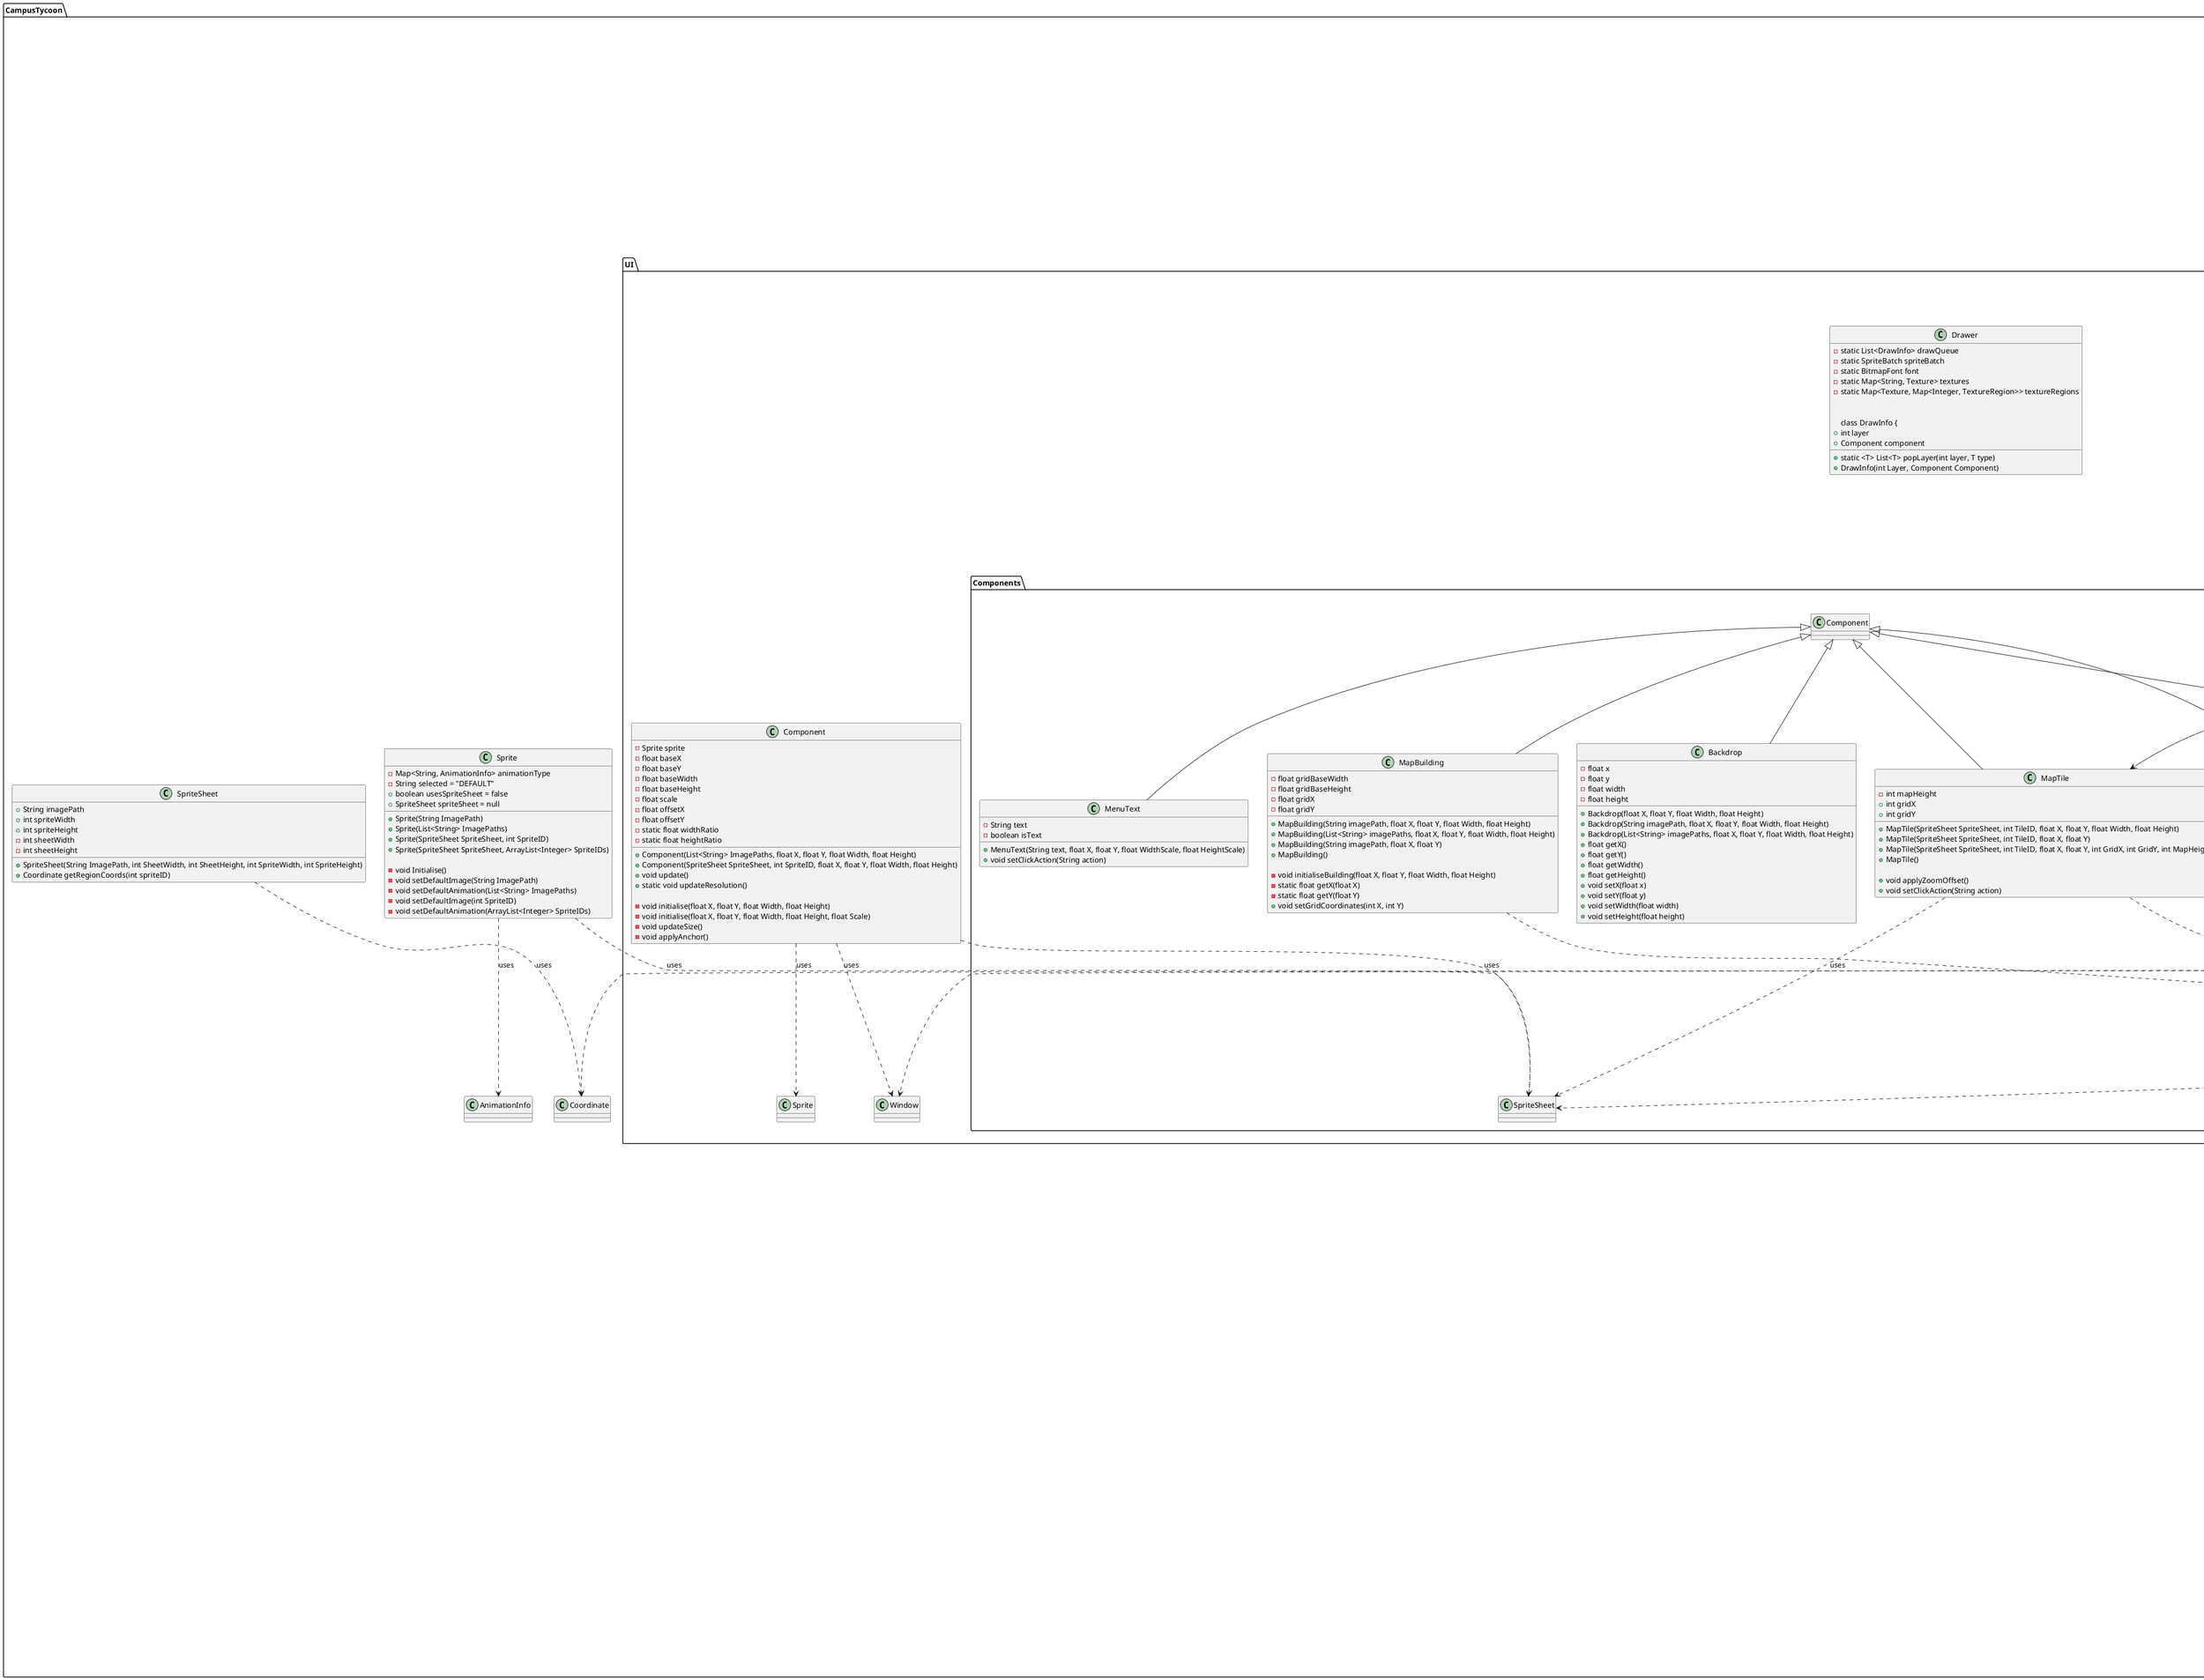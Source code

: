 @startuml
package CampusTycoon {
    package GameLogic {

        class GameUtils {
            +static void createEndScreenUI()
            +static void createGameplayUI()
            +static void createEventPopupUI(Event event)
            +static void startGame()
            +static void leaderboardUI()
            +static void loadLeaderboard()
            +static void createStartScreenUI()
            +static void createSaveScreenUI()
            +static void createLeaderboardScreenUI()
        }
        'TODO: the link for the GameUtils class'

        GameUtils ..> Event : uses

        class InputHandler implements InputProcessor {
            -static final int LeftClick = 0
            -static final int RightClick = 1
            -static final int MiddleClick = 2
            -static List<Component> clickables = new ArrayList<Component>()
            -static boolean leftClickDown = false

            +static void remove(Component component)
            +static void clear()
            +static void add(Component button)
            +static void add(List<Component> buttons)
        }
        'TODO: the link for the InputHandler class'

        InputHandler ..> Component : uses
        InputHandler ..> Camera : uses
        InputHandler ..> Window : uses

        class Main extends Game {
            +static InputMultiplexer multiplexer

            +void create()
        }
        'TODO: the link for the Main class'

        Main ..> InputMultiplexer : uses
        Main ..> saveScreen : uses
        Main ..> Stage : uses
        Main ..> ScreenViewport : uses
        Main ..> InputHandler : uses
        Main ..> Gdx : uses
        Main ..> Screen : uses
        Main ..> StartScreen : uses
        Main ..> ScreenUtils : uses

        'TODO: the building class folder  '
        package Building {
            class Building {
                +static final String buildingName = "null"
                +MapBuilding drawInfo
                +Coordinate position
                +int width
                +int height
                +int cost

                +Building()
                +Building(Coordinate Position)
                +Building(Coordinate Position, String ImagePath, int Width, int Height)
                +void setPosition(Coordinate Position)
            }
            'TODO: the link for the Building class'

            Building ..> Coordinate : uses
            Building ..> MapBuilding : uses
            Building ..> Anchor : uses
            Building ..> BuildingCounter : uses

            class Accommodation extends Building {
                +static final String defaultImage = "Buildings\\Accommodation.png"
                +static final String buildingName = "Accommodation"
                +static int width = 3
                +static int height = 3
                +static int cost = 50

                +Accommodation(Coordinate Position)
                +Accommodation()
                +void incrementBuildingCounter()
            }
            'TODO: the link for the Accommodation class'

            Accommodation ..> Coordinate : uses
            Accommodation ..> BuildingCounter : uses

            class Cafeteria extends Building {
                +static final String defaultImage = "Buildings\\Cafeteria.png"
                +static final String buildingName = "Cafeteria"
                +static int width = 3
                +static int height = 3
                +static int cost = 30

                +Cafeteria(Coordinate Position)
                +Cafeteria()
                +void incrementBuildingCounter()
            }
            'TODO: the link for the Cafeteria class'

            Cafeteria ..> Coordinate : uses
            Cafeteria ..> BuildingCounter : uses

            class Relaxation extends Building {
                +static final String defaultImage = "Buildings\\Relaxation.png"
                +static final String buildingName = "Relaxation"
                +static int width = 3
                +static int height = 3
                +static int cost = 50

                +Relaxation(Coordinate Position)
                +Relaxation()
                +void incrementBuildingCounter()
            }
            'TODO: the link for the Relaxation class'

            Relaxation ..> Coordinate : uses
            Relaxation ..> BuildingCounter : uses

            class Study extends Building {
                +static final String defaultImage = "Buildings\\Study.png"
                +static final String buildingName = "Study"
                +static int width = 3
                +static int height = 3
                +static int cost = 50

                +Study(Coordinate Position)
                +Study()
                +void incrementBuildingCounter()
            }
            'TODO: the link for the Study class'

            Study ..> Coordinate : uses
            Study ..> BuildingCounter : uses

            class Restaurant extends Building {
                +static final String defaultImage = "Buildings\\Restaurant.png"
                +static final String buildingName = "Restaurant"
                +static int width = 3
                +static int height = 3
                +static int cost = 40

                +Restaurant(Coordinate Position)
                +Restaurant()
                +void incrementBuildingCounter()
            }
            'TODO: the link for the Restaurant class'

            Restaurant ..> Coordinate : uses
            Restaurant ..> BuildingCounter : uses

            class SpaceStation extends Building {
                +static final String defaultImage = "Buildings\\SpaceStation.png"
                +static final String buildingName = "SpaceStation"
                +static int width = 2
                +static int height = 2
                +static int cost = 0

                +SpaceStation(Coordinate Position)
                +void incrementBuildingCounter()
            }
            'TODO: the link for the SpaceStation class'

            SpaceStation ..> Coordinate : uses
        }
        'TODO: the Events class folder  '
        package Event {
            class Event {
                +EventPopup eventUI
                +int choices
                +String eventText
                +String acceptText
                +String rejectText
                +List<String> choiceText
                +String resultText
                +int choice
                +Event()
                +void UI()
                +void chooseOption(int option)
                +void Option1()
                +void Option2()
                +void End()
                +void applyEffects()
            }
            class CatEvent extends Event {
                +CatEvent()
                +void applyEffects()

            }

            class DonateEvent extends Event {
                +StrikeEvent()
                +void applyEffects()
            }


            class StrikeEvent extends Event {
                +StrikeEvent()
                +void applyEffects()
            }

            enum EventsEnum {
                STRIKE, DONATE,CAT
            }
        }

        'TODO: the Tiles class folder  '
        package Tiles {

            class Grass implements Tile {
                +int getTileID()
                +String debugMessage()
            }
            'TODO: the link for the Grass class'

            Grass ..|> Tile

            class Grass implements Tile {
                +int getTileID()
                +String debugMessage()
            }
            'TODO: the link for the Grass class'

            Grass ..|> Tile

            class Mountain implements Tile {
                +int getTileID()
                +String debugMessage()
            }
            'TODO: the link for the Mountain class'

            Mountain ..|> Tile

            interface Tile {
                {static} +int SpriteSize = 64
                {static} +int SpriteMapSize = 12

                +int getTileID()
                +Coordinate getSpriteCoords()
                +String debugMessage()
            }
            'TODO: the link for the Tile interface'

            Tile ..> Coordinate : uses
        }

        class BuildingCounter {
            +static int getTotalBuildingCount()
            +static int getBuildingCount(String building)
            +static void increaseBuildingCounter(String building, int value)
            +static void decreaseBuildingCounter(String building, int value)
            +static void increaseBuildingCounter(int value)
            +static void decreaseBuildingCounter(int value)

            -static int getBuildingCountIndex(String building)
            -static int totalBuildingCount
            -static int[] buildingCounts
        }
        'TODO: the link for the BuildingCounter class'

        BuildingCounter ..> Accommodation : uses
        BuildingCounter ..> Study : uses
        BuildingCounter ..> Cafeteria : uses
        BuildingCounter ..> Relaxation : uses
        BuildingCounter ..> Restaurant : uses

        class Coordinate {
            +int x
            +int y

            +Coordinate()
            +Coordinate(int X, int Y)
            +double distance(Coordinate point)
        }


        class CoordinatePair {
            +Coordinate start
            +Coordinate end

            +CoordinatePair()
            +CoordinatePair(Coordinate Start, Coordinate End)
        }
        'TODO: the link for the CoordinatePair class'

        CoordinatePair ..> Coordinate : uses

        class Map {
            +void toggleBuildingPlacement(String building)
            +void placeBuilding(Coordinate position)
            -BuildingDisplay buildingDisplay
            -List<Building> buildings
            -boolean placing
            -String placementType
            -MapUtils mapUtils
        }
        'TODO: the link for the Map class'

        Map ..> Coordinate : uses
        Map ..> Building : uses
        Map ..> BuildingDisplay : uses
        Map ..> MapUtils : uses
        Map ..> SpaceStation : uses
        Map ..> Drawer : uses
        Map ..> SatisfactionMeter : uses

        class MapUtils {
            +void loadMap(Map map)
            +Tile getTile(int tileID)
        }
        'TODO: the link for the MapUtils class'

        MapUtils ..> Map : uses
        MapUtils ..> Tile : uses
        MapUtils ..> Grass : uses
        MapUtils ..> Lake : uses
        MapUtils ..> Mountain : uses
        MapUtils ..> York : uses
    }
    class Money {
        +static Component MoneyText
        -static int money = 1000

        +static int getMoney()
        +static void increaseMoney(int value)
        +static void decreaseMoney(int value)
        +static void updateDisplay()
        +static void resetMoney()
    }
    'TODO: the link for the Money class'

    Money ..> Component : uses

    class SatisfactionMeter {
        +static Component satisfactionText
        -static int satisfactionScore = 0
        -static int newscore = 0

        +static int getSatisfactionScore()
        +static void increaseSatisfactionScore(int value)
        +static void decreaseSatisfactionScore(int value)
        +static void updateDisplay()
        +static void resetSatisfactionScore()
    }
    'TODO: the link for the SatisfactionMeter class'

    SatisfactionMeter ..> Component : uses



    class Timer {
        +static MenuText text
        -static float timeRemaining
        +static boolean isRunning
        -boolean hasEnded
        +static ArrayList<EventsEnum> eventQueue
        +static float nextEvent
        +static float eventResult
        +static int score

        +Timer(float startTime)
        +void start()
    }

    Timer ..> MenuText : uses
    Timer ..> EventsEnum : uses
    Timer ..> CatEvent : uses
    Timer ..> DonateEvent : uses
    Timer ..> StrikeEvent : uses
    Timer ..> GameUtils : uses
    Timer ..> ScreenUtils : uses
    Timer ..> Drawer : uses
    Timer ..> SatisfactionMeter : uses

    class TimerTest{
        +void updateShouldDecreaseTimeRemaining()
        +void updateShouldEndWhenTimeUp()
        +void updateShouldNotChangeTimeRemainingWhenPaused()
        +void updateShouldNotEndWhenPausedAndTimeUp()

    }
    'TODO: the link for the Timer class'
    TimerTest --> Timer : uses

    class York {
        +String mapData
    }



    package UI {

        package Components {
            class Backdrop extends Component {
                +Backdrop(float X, float Y, float Width, float Height)
                +Backdrop(String imagePath, float X, float Y, float Width, float Height)
                +Backdrop(List<String> imagePaths, float X, float Y, float Width, float Height)
                +float getX()
                +float getY()
                +float getWidth()
                +float getHeight()
                +void setX(float x)
                +void setY(float y)
                +void setWidth(float width)
                +void setHeight(float height)
                -float x
                -float y
                -float width
                -float height
            }
            class Button extends Component {
                +void setClickAction(String Action)
                -static void toggleRelaxationBuilding(Boolean isAction)
                -static void ToggleRestaurantBuilding(Boolean isAction)
                -static void printBuildingChange()

            }

            'TODO: the link for the Button class'
            Button --> GameUtils : uses
            Button --> MapUtils : uses

            class Leaderboard extends Component {
                +static Map<String, Integer> leaderboardmap
                +Map<String, Integer> StringToMap(String input)
                +void updateScore()
            }

            class LeaderboardTest{
                +void addScoreToLeader() throws IOException
            }
            'TODO: the link for the Leaderboard class'
            LeaderboardTest ..> Leaderboard : uses

            class MapBuilding extends Component {
                -float gridBaseWidth
                -float gridBaseHeight
                -float gridX
                -float gridY

                +MapBuilding(String imagePath, float X, float Y, float Width, float Height)
                +MapBuilding(List<String> imagePaths, float X, float Y, float Width, float Height)
                +MapBuilding(String imagePath, float X, float Y)
                +MapBuilding()

                -void initialiseBuilding(float X, float Y, float Width, float Height)
                -static float getX(float X)
                -static float getY(float Y)
                +void setGridCoordinates(int X, int Y)
            }
            'TODO: the link for the MapBuilding class'
            MapBuilding ..> Tile : uses

            class MapTile extends Component {
                -int mapHeight
                +int gridX
                +int gridY

                +MapTile(SpriteSheet SpriteSheet, int TileID, float X, float Y, float Width, float Height)
                +MapTile(SpriteSheet SpriteSheet, int TileID, float X, float Y)
                +MapTile(SpriteSheet SpriteSheet, int TileID, float X, float Y, int GridX, int GridY, int MapHeight)
                +MapTile()

                +void applyZoomOffset()
                +void setClickAction(String action)
            }
            'TODO: the link for the MapTile class'
            MapTile ..> SpriteSheet : uses

            class MenuText extends Component {
                +MenuText(String text, float X, float Y, float WidthScale, float HeightScale)
                +void setClickAction(String action)
                -String text
                -boolean isText
            }
        }


        package Systems {
            class Window {
                +static void updateResolution(int width, int height)
            }

            class BuildingDisplay {
                +static final int Layer = -1
                +List<Building> buildings

                +BuildingDisplay(List<Building> Buildings)
                +void drawBuildings()
            }
            'TODO: the link for the BuildingDisplay class'
            BuildingDisplay ..> Building : uses
            BuildingDisplay ..> Drawer : uses

            class MapDisplay {
                +static final int Layer = -2
                -Map map
                -SpriteSheet spriteSheet

                +MapDisplay(Map Map)
                +void drawMap()
                -int getX(int x)
                -int getY(int y)
            }
            'TODO: the link for the MapDisplay class'

            MapDisplay ..> Map : uses
            MapDisplay ..> Tile : uses
            MapDisplay ..> Drawer : uses
            MapDisplay ..> SpriteSheet : uses
            MapDisplay ..> Camera : uses
            MapDisplay ..> MapTile : uses
            MapTile ..> Anchor : uses

            class EventPopup {
                +Event event
                +List<Component> elements
                +List<Component> buttonElements

                +EventPopup(Event Event)
                +void initialise()
                +void close()
            }
            'TODO: the link for the EventPopup class'

            EventPopup ..> Event : uses
            EventPopup ..> Component : uses
            EventPopup ..> GameUtils : uses
            EventPopup ..> InputHandler : uses
            EventPopup ..> Drawer : uses
        }

        class Camera {
            +static Map map
            +static int gridX
            +static int gridY
            +static int x = 0
            +static int y = 0
            +static int width = Window.defaultWidth
            +static int height = Window.defaultHeight
            +static float zoom = 1
            -static final float MinZoom = 0.375f
            -static final float MaxZoom = 2.75f
            -static final int ZoomSpeed = 8
            -static Coordinate lastMousePos
            -static Coordinate lastClickPos
            -static boolean placing
            -static String placementType
            -static Building hoverDisplay

            +static void update()
            -static float getGridX(int X)
            -static float getGridY(int Y)
        }
        'TODO: the link for the Camera class'

        Camera ..> Map : uses
        Camera ..> Coordinate : uses
        Camera ..> Building : uses
        Camera ..> Tile : uses
        Camera ..> Window : uses
        Camera ..> MapBuilding : uses
        Camera ..> MapTile : uses
        Camera ..> BuildingDisplay : uses
        Camera ..> MapDisplay : uses
        Camera ..> GameUtils : uses
        Camera ..> MapUtils : uses

        class Component {
            +Component(List<String> ImagePaths, float X, float Y, float Width, float Height)
            +Component(SpriteSheet SpriteSheet, int SpriteID, float X, float Y, float Width, float Height)
            +void update()
            +static void updateResolution()

            -void initialise(float X, float Y, float Width, float Height)
            -void initialise(float X, float Y, float Width, float Height, float Scale)
            -void updateSize()
            -void applyAnchor()

            -Sprite sprite
            -float baseX
            -float baseY
            -float baseWidth
            -float baseHeight
            -float scale
            -float offsetX
            -float offsetY
            -static float widthRatio
            -static float heightRatio
        }
        'TODO: the link for the Component class'

        Component ..> Sprite : uses
        Component ..> SpriteSheet : uses
        Component ..> Window : uses

        class Drawer {
            -static List<DrawInfo> drawQueue
            -static SpriteBatch spriteBatch
            -static BitmapFont font
            -static Map<String, Texture> textures
            -static Map<Texture, Map<Integer, TextureRegion>> textureRegions

            +static <T> List<T> popLayer(int layer, T type)

            class DrawInfo {
                +int layer
                +Component component

                +DrawInfo(int Layer, Component Component)
            }
        }
        'TODO: the link for the Drawer class'

        Drawer ..> Component : uses
        Drawer ..> Texture : uses
        Drawer ..> TextureRegion : uses
        Drawer ..> SpriteBatch : uses
        Drawer ..> BitmapFont : uses
        Drawer ..> Coordinate : uses

        class EndScreen implements Screen {
            +EndScreen()
            +void show()
            +void render(float delta)
            +void resize(int width, int height)
            +void pause()
            +void resume()
            +void hide()
        }
        'TODO: the link for the EndScreen class'

        EndScreen ..> GameUtils : uses
        EndScreen ..> ScreenUtils : uses
        EndScreen ..> Drawer : uses
        EndScreen ..> Window : uses
        EndScreen ..> InputHandler : uses

        class GameplayScreen implements Screen {
            -Timer timer
            -boolean stateChanged

            +void show()
            +void render(float delta)
            +void resize(int width, int height)
            +void pause()
            +void resume()
            +void hide()
        }
        'TODO: the link for the GameplayScreen class'

        GameplayScreen ..> Timer : uses
        GameplayScreen ..> GameUtils : uses
        GameplayScreen ..> ScreenUtils : uses
        GameplayScreen ..> Drawer : uses
        GameplayScreen ..> Window : uses

        class LeaderboardScreen implements Screen {
            +LeaderboardScreen()
            +void show()
            +void render(float delta)
            +void resize(int width, int height)
            +void pause()
            +void resume()
            +void hide()
        }
        'TODO: the link for the LeaderboardScreen class'

        LeaderboardScreen ..> GameUtils : uses
        LeaderboardScreen ..> ScreenUtils : uses
        LeaderboardScreen ..> Drawer : uses
        LeaderboardScreen ..> Window : uses
        LeaderboardScreen ..> InputHandler : uses


        class saveScreen implements Screen, TextField.TextFieldListener {
            +static Stage stage
            -SpriteBatch batch
            +static int timerd
            +static TextField nameField
            -Label label

            +saveScreen()
        }
        'TODO: the link for the saveScreen class'

        saveScreen ..> Timer : uses
        saveScreen ..> Button : uses
        saveScreen ..> Leaderboard : uses
        saveScreen ..> Gdx : uses
        saveScreen ..> ScreenUtils : uses
        saveScreen ..> InputHandler : uses
        saveScreen ..> SpriteBatch : uses
        saveScreen ..> Stage : uses
        saveScreen ..> Label : uses
        saveScreen ..> Skin : uses
        saveScreen ..> TextField : uses

        class ScreenUtils {
            +static Screen currentScreen
            +static Screen startScreen
            +static Screen gameplayScreen
            +static Screen endScreen
            +static Screen leaderboardScreen
            +static Screen saveScreen

            +static void openGameplayScreen()
            +static void OpenEndScreen()
            +static void OpenStartScreen()
            +static void OpenSaveScreen()
            +static void OpenLeaderboardScreen()
        }
        'TODO: the link for the ScreenUtils class'

        ScreenUtils ..> StartScreen : uses
        ScreenUtils ..> GameplayScreen : uses
        ScreenUtils ..> EndScreen : uses
        ScreenUtils ..> LeaderboardScreen : uses
        ScreenUtils ..> saveScreen : uses

        class Sprite {
            -Map<String, AnimationInfo> animationType
            -String selected = "DEFAULT"
            +boolean usesSpriteSheet = false
            +SpriteSheet spriteSheet = null

            +Sprite(String ImagePath)
            +Sprite(List<String> ImagePaths)
            +Sprite(SpriteSheet SpriteSheet, int SpriteID)
            +Sprite(SpriteSheet SpriteSheet, ArrayList<Integer> SpriteIDs)

            -void Initialise()
            -void setDefaultImage(String ImagePath)
            -void setDefaultAnimation(List<String> ImagePaths)
            -void setDefaultImage(int SpriteID)
            -void setDefaultAnimation(ArrayList<Integer> SpriteIDs)
        }
        'TODO: the link for the Sprite class'

        Sprite ..> AnimationInfo : uses
        Sprite ..> SpriteSheet : uses

        class SpriteSheet {
            +String imagePath
            +int spriteWidth
            +int spriteHeight
            -int sheetWidth
            -int sheetHeight

            +SpriteSheet(String ImagePath, int SheetWidth, int SheetHeight, int SpriteWidth, int SpriteHeight)
            +Coordinate getRegionCoords(int spriteID)
        }
        'TODO: the link for the SpriteSheet class'

        SpriteSheet ..> Coordinate : uses

        class StartScreen implements Screen {
            +StartScreen()
            +void loadLeaderboard() throws IOException
            +void show()
            +void render(float delta)
            +void resize(int width, int height)
            +void pause()
            +void resume()
            +void hide()
            +void dispose()
        }
        'TODO: the link for the StartScreen class'

        StartScreen ..> GameUtils : uses
        StartScreen ..> InputHandler : uses
        StartScreen ..> ScreenUtils : uses
        StartScreen ..> Leaderboard : uses

        class Window {
            +static int defaultWidth = 1280
            +static int defaultHeight = 720
            +static int width = defaultWidth
            +static int height = defaultHeight

            +static void updateResolution(int ScreenWidth, int ScreenHeight)
        }
        'TODO: the link for the Window class'

        Window ..> Component : uses



    }
@enduml